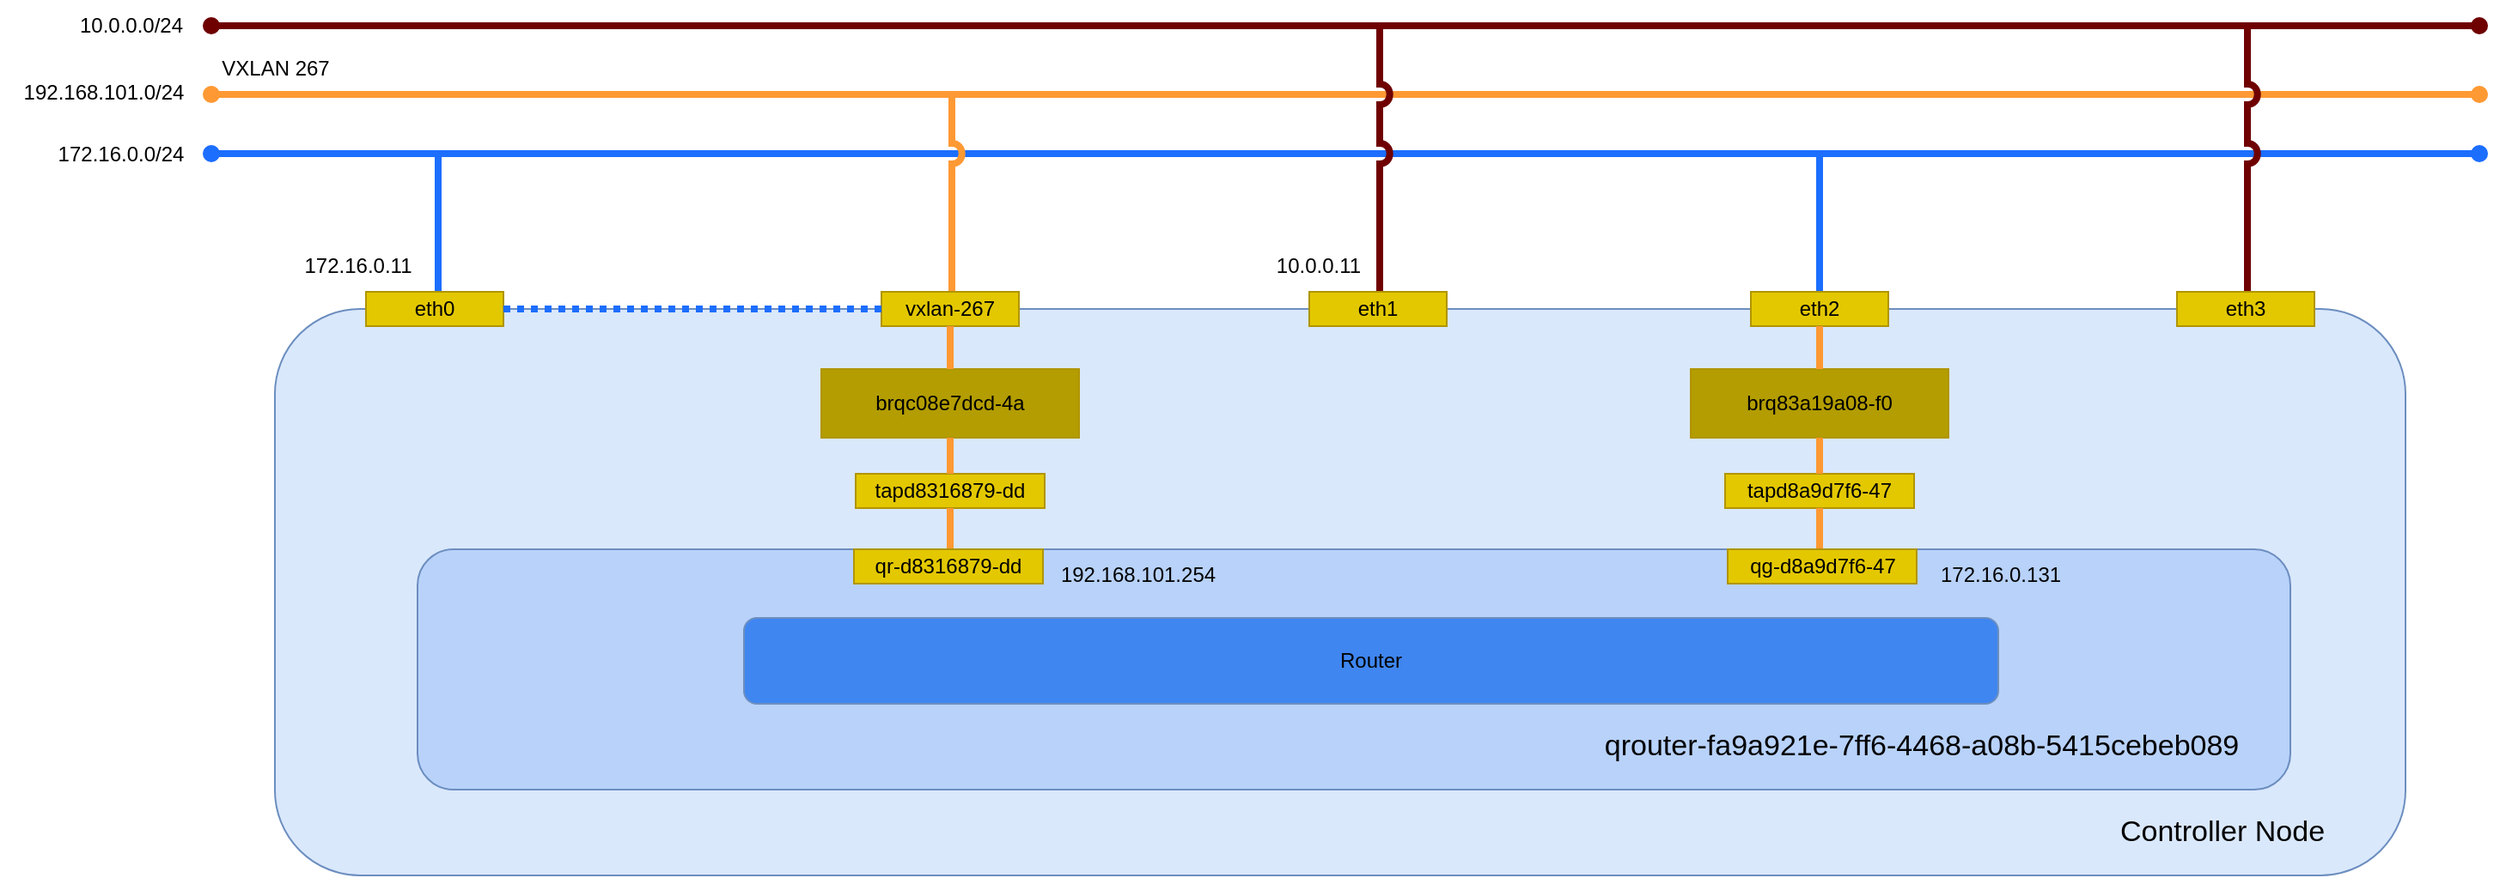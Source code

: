 <mxfile version="24.4.0" type="device">
  <diagram name="ページ1" id="6O8cq4Rfigk1k-ii5kAo">
    <mxGraphModel dx="2598" dy="735" grid="1" gridSize="10" guides="1" tooltips="1" connect="1" arrows="1" fold="1" page="1" pageScale="1" pageWidth="827" pageHeight="1169" math="0" shadow="0">
      <root>
        <mxCell id="0" />
        <object label="ネットワーク" id="1">
          <mxCell style="locked=1;" parent="0" />
        </object>
        <mxCell id="4jGIObLVKQul48obEb4T-1" value="" style="endArrow=oval;html=1;rounded=0;startArrow=oval;startFill=1;endFill=1;strokeWidth=4;fillColor=#a20025;strokeColor=#6F0000;" parent="1" edge="1">
          <mxGeometry width="50" height="50" relative="1" as="geometry">
            <mxPoint x="-704" y="25" as="sourcePoint" />
            <mxPoint x="616" y="25" as="targetPoint" />
          </mxGeometry>
        </mxCell>
        <mxCell id="4jGIObLVKQul48obEb4T-2" value="10.0.0.0/24" style="text;html=1;align=center;verticalAlign=middle;resizable=0;points=[];autosize=1;strokeColor=none;fillColor=none;" parent="1" vertex="1">
          <mxGeometry x="-791" y="10" width="80" height="30" as="geometry" />
        </mxCell>
        <mxCell id="4jGIObLVKQul48obEb4T-3" value="" style="endArrow=oval;html=1;rounded=0;startArrow=oval;startFill=1;endFill=1;strokeWidth=4;fillColor=#a20025;strokeColor=#1C6EFF;" parent="1" edge="1">
          <mxGeometry width="50" height="50" relative="1" as="geometry">
            <mxPoint x="-704" y="99.5" as="sourcePoint" />
            <mxPoint x="616" y="99.5" as="targetPoint" />
          </mxGeometry>
        </mxCell>
        <mxCell id="4jGIObLVKQul48obEb4T-4" value="172.16.0.0/24" style="text;html=1;align=center;verticalAlign=middle;resizable=0;points=[];autosize=1;strokeColor=none;fillColor=none;" parent="1" vertex="1">
          <mxGeometry x="-807" y="85" width="100" height="30" as="geometry" />
        </mxCell>
        <mxCell id="4jGIObLVKQul48obEb4T-7" value="" style="endArrow=none;html=1;rounded=0;startArrow=none;startFill=0;endFill=0;strokeWidth=4;fillColor=#a20025;strokeColor=#1C6EFF;jumpStyle=arc;" parent="1" edge="1">
          <mxGeometry width="50" height="50" relative="1" as="geometry">
            <mxPoint x="-572" y="100" as="sourcePoint" />
            <mxPoint x="-572" y="180" as="targetPoint" />
          </mxGeometry>
        </mxCell>
        <mxCell id="4jGIObLVKQul48obEb4T-8" value="" style="endArrow=none;html=1;rounded=0;startArrow=none;startFill=0;endFill=0;strokeWidth=4;fillColor=#a20025;strokeColor=#1C6EFF;jumpStyle=arc;" parent="1" edge="1">
          <mxGeometry width="50" height="50" relative="1" as="geometry">
            <mxPoint x="232" y="100" as="sourcePoint" />
            <mxPoint x="232" y="180" as="targetPoint" />
          </mxGeometry>
        </mxCell>
        <mxCell id="M0aNkdqrkt3nQFMPRbw5-3" value="" style="endArrow=oval;html=1;rounded=0;startArrow=oval;startFill=1;endFill=1;strokeWidth=4;fillColor=#a20025;strokeColor=#FF9933;" parent="1" edge="1">
          <mxGeometry width="50" height="50" relative="1" as="geometry">
            <mxPoint x="-704" y="65" as="sourcePoint" />
            <mxPoint x="616" y="65" as="targetPoint" />
          </mxGeometry>
        </mxCell>
        <mxCell id="M0aNkdqrkt3nQFMPRbw5-4" value="192.168.101.0/24" style="text;html=1;align=center;verticalAlign=middle;resizable=0;points=[];autosize=1;strokeColor=none;fillColor=none;" parent="1" vertex="1">
          <mxGeometry x="-827" y="49" width="120" height="30" as="geometry" />
        </mxCell>
        <mxCell id="M0aNkdqrkt3nQFMPRbw5-5" value="" style="endArrow=none;html=1;rounded=0;startArrow=none;startFill=0;endFill=0;strokeWidth=4;fillColor=#a20025;strokeColor=#FF9933;jumpStyle=arc;" parent="1" edge="1">
          <mxGeometry width="50" height="50" relative="1" as="geometry">
            <mxPoint x="-273" y="63" as="sourcePoint" />
            <mxPoint x="-273" y="193" as="targetPoint" />
          </mxGeometry>
        </mxCell>
        <mxCell id="M0aNkdqrkt3nQFMPRbw5-7" value="VXLAN 267" style="text;html=1;align=center;verticalAlign=middle;resizable=0;points=[];autosize=1;strokeColor=none;fillColor=none;" parent="1" vertex="1">
          <mxGeometry x="-707" y="35" width="80" height="30" as="geometry" />
        </mxCell>
        <mxCell id="4jGIObLVKQul48obEb4T-9" value="" style="endArrow=none;html=1;rounded=0;startArrow=none;startFill=0;endFill=0;strokeWidth=4;fillColor=#a20025;strokeColor=#6F0000;jumpStyle=arc;" parent="1" edge="1">
          <mxGeometry width="50" height="50" relative="1" as="geometry">
            <mxPoint x="481" y="26" as="sourcePoint" />
            <mxPoint x="481" y="180" as="targetPoint" />
          </mxGeometry>
        </mxCell>
        <mxCell id="4jGIObLVKQul48obEb4T-10" value="" style="endArrow=none;html=1;rounded=0;startArrow=none;startFill=0;endFill=0;strokeWidth=4;fillColor=#a20025;strokeColor=#6F0000;jumpStyle=arc;" parent="1" edge="1">
          <mxGeometry width="50" height="50" relative="1" as="geometry">
            <mxPoint x="-24" y="24" as="sourcePoint" />
            <mxPoint x="-24" y="180" as="targetPoint" />
          </mxGeometry>
        </mxCell>
        <object label="マシン" id="ExSx5SIZApUU_Iw7rpWn-6">
          <mxCell style="locked=1;" parent="0" />
        </object>
        <mxCell id="4jGIObLVKQul48obEb4T-24" value="" style="rounded=1;whiteSpace=wrap;html=1;fillColor=#dae8fc;strokeColor=#6c8ebf;" parent="ExSx5SIZApUU_Iw7rpWn-6" vertex="1">
          <mxGeometry x="-667" y="190" width="1240" height="330" as="geometry" />
        </mxCell>
        <mxCell id="4jGIObLVKQul48obEb4T-25" value="eth1" style="rounded=0;whiteSpace=wrap;html=1;fillColor=#e3c800;fontColor=#000000;strokeColor=#B09500;" parent="ExSx5SIZApUU_Iw7rpWn-6" vertex="1">
          <mxGeometry x="-65" y="180" width="80" height="20" as="geometry" />
        </mxCell>
        <mxCell id="4jGIObLVKQul48obEb4T-26" value="eth0" style="rounded=0;whiteSpace=wrap;html=1;fillColor=#e3c800;fontColor=#000000;strokeColor=#B09500;" parent="ExSx5SIZApUU_Iw7rpWn-6" vertex="1">
          <mxGeometry x="-614" y="180" width="80" height="20" as="geometry" />
        </mxCell>
        <mxCell id="4jGIObLVKQul48obEb4T-27" value="172.16.0.11" style="text;html=1;align=center;verticalAlign=middle;resizable=0;points=[];autosize=1;strokeColor=none;fillColor=none;" parent="ExSx5SIZApUU_Iw7rpWn-6" vertex="1">
          <mxGeometry x="-664" y="150" width="90" height="30" as="geometry" />
        </mxCell>
        <mxCell id="4jGIObLVKQul48obEb4T-28" value="vxlan-267" style="rounded=0;whiteSpace=wrap;html=1;fillColor=#e3c800;fontColor=#000000;strokeColor=#B09500;" parent="ExSx5SIZApUU_Iw7rpWn-6" vertex="1">
          <mxGeometry x="-314" y="180" width="80" height="20" as="geometry" />
        </mxCell>
        <mxCell id="4jGIObLVKQul48obEb4T-29" value="&lt;div&gt;eth3&lt;/div&gt;" style="rounded=0;whiteSpace=wrap;html=1;fillColor=#e3c800;fontColor=#000000;strokeColor=#B09500;" parent="ExSx5SIZApUU_Iw7rpWn-6" vertex="1">
          <mxGeometry x="440" y="180" width="80" height="20" as="geometry" />
        </mxCell>
        <mxCell id="4jGIObLVKQul48obEb4T-30" value="10.0.0.11" style="text;html=1;align=center;verticalAlign=middle;resizable=0;points=[];autosize=1;strokeColor=none;fillColor=none;" parent="ExSx5SIZApUU_Iw7rpWn-6" vertex="1">
          <mxGeometry x="-95" y="150" width="70" height="30" as="geometry" />
        </mxCell>
        <mxCell id="21zLahzKs5m0MUraH8DA-1" value="&lt;font style=&quot;font-size: 17px;&quot;&gt;Controller Node&lt;/font&gt;" style="text;html=1;align=center;verticalAlign=middle;resizable=0;points=[];autosize=1;strokeColor=none;fillColor=none;" parent="ExSx5SIZApUU_Iw7rpWn-6" vertex="1">
          <mxGeometry x="396" y="480" width="140" height="30" as="geometry" />
        </mxCell>
        <mxCell id="21zLahzKs5m0MUraH8DA-2" value="brqc08e7dcd-4a" style="rounded=0;whiteSpace=wrap;html=1;fillColor=#B39D00;fontColor=#000000;strokeColor=#B09500;" parent="ExSx5SIZApUU_Iw7rpWn-6" vertex="1">
          <mxGeometry x="-349" y="225" width="150" height="40" as="geometry" />
        </mxCell>
        <mxCell id="21zLahzKs5m0MUraH8DA-6" value="tapd8316879-dd" style="rounded=0;whiteSpace=wrap;html=1;fillColor=#e3c800;fontColor=#000000;strokeColor=#B09500;" parent="ExSx5SIZApUU_Iw7rpWn-6" vertex="1">
          <mxGeometry x="-329" y="286" width="110" height="20" as="geometry" />
        </mxCell>
        <mxCell id="4jGIObLVKQul48obEb4T-32" value="" style="endArrow=none;html=1;rounded=0;startArrow=none;startFill=0;endFill=0;strokeWidth=4;fillColor=#a20025;strokeColor=#FF9933;jumpStyle=arc;entryX=0.5;entryY=0;entryDx=0;entryDy=0;exitX=0.5;exitY=1;exitDx=0;exitDy=0;" parent="ExSx5SIZApUU_Iw7rpWn-6" source="4jGIObLVKQul48obEb4T-28" target="21zLahzKs5m0MUraH8DA-2" edge="1">
          <mxGeometry width="50" height="50" relative="1" as="geometry">
            <mxPoint x="-263" y="110" as="sourcePoint" />
            <mxPoint x="-263" y="190" as="targetPoint" />
          </mxGeometry>
        </mxCell>
        <mxCell id="4jGIObLVKQul48obEb4T-33" value="" style="endArrow=none;html=1;rounded=0;startArrow=none;startFill=0;endFill=0;strokeWidth=4;fillColor=#a20025;strokeColor=#FF9933;jumpStyle=arc;entryX=0.5;entryY=0;entryDx=0;entryDy=0;exitX=0.5;exitY=1;exitDx=0;exitDy=0;" parent="ExSx5SIZApUU_Iw7rpWn-6" source="21zLahzKs5m0MUraH8DA-2" target="21zLahzKs5m0MUraH8DA-6" edge="1">
          <mxGeometry width="50" height="50" relative="1" as="geometry">
            <mxPoint x="-264" y="210" as="sourcePoint" />
            <mxPoint x="-264" y="235" as="targetPoint" />
          </mxGeometry>
        </mxCell>
        <mxCell id="4jGIObLVKQul48obEb4T-34" value="" style="endArrow=none;html=1;rounded=0;startArrow=none;startFill=0;endFill=0;strokeWidth=4;fillColor=#a20025;strokeColor=#FF9933;jumpStyle=arc;exitX=0.5;exitY=1;exitDx=0;exitDy=0;" parent="ExSx5SIZApUU_Iw7rpWn-6" edge="1">
          <mxGeometry width="50" height="50" relative="1" as="geometry">
            <mxPoint x="-274" y="306" as="sourcePoint" />
            <mxPoint x="-274" y="330" as="targetPoint" />
          </mxGeometry>
        </mxCell>
        <mxCell id="M0aNkdqrkt3nQFMPRbw5-1" value="eth2" style="rounded=0;whiteSpace=wrap;html=1;fillColor=#e3c800;fontColor=#000000;strokeColor=#B09500;" parent="ExSx5SIZApUU_Iw7rpWn-6" vertex="1">
          <mxGeometry x="192" y="180" width="80" height="20" as="geometry" />
        </mxCell>
        <mxCell id="4lIEDscR55tSprHe2tTV-1" value="" style="endArrow=none;html=1;rounded=0;startArrow=none;startFill=0;endFill=0;strokeWidth=4;fillColor=#a20025;strokeColor=#1C6EFF;jumpStyle=arc;exitX=1;exitY=0.5;exitDx=0;exitDy=0;entryX=0;entryY=0.5;entryDx=0;entryDy=0;dashed=1;dashPattern=1 1;" parent="ExSx5SIZApUU_Iw7rpWn-6" source="4jGIObLVKQul48obEb4T-26" target="4jGIObLVKQul48obEb4T-28" edge="1">
          <mxGeometry width="50" height="50" relative="1" as="geometry">
            <mxPoint x="384" y="110" as="sourcePoint" />
            <mxPoint x="-160" y="180" as="targetPoint" />
          </mxGeometry>
        </mxCell>
        <mxCell id="IWEcDPWFtIaI0_PRs9Bo-3" value="brq83a19a08-f0" style="rounded=0;whiteSpace=wrap;html=1;fillColor=#B39D00;fontColor=#000000;strokeColor=#B09500;" vertex="1" parent="ExSx5SIZApUU_Iw7rpWn-6">
          <mxGeometry x="157" y="225" width="150" height="40" as="geometry" />
        </mxCell>
        <mxCell id="IWEcDPWFtIaI0_PRs9Bo-4" value="tapd8a9d7f6-47" style="rounded=0;whiteSpace=wrap;html=1;fillColor=#e3c800;fontColor=#000000;strokeColor=#B09500;" vertex="1" parent="ExSx5SIZApUU_Iw7rpWn-6">
          <mxGeometry x="177" y="286" width="110" height="20" as="geometry" />
        </mxCell>
        <mxCell id="IWEcDPWFtIaI0_PRs9Bo-5" value="" style="endArrow=none;html=1;rounded=0;startArrow=none;startFill=0;endFill=0;strokeWidth=4;fillColor=#a20025;strokeColor=#FF9933;jumpStyle=arc;exitX=0.5;exitY=1;exitDx=0;exitDy=0;entryX=0.725;entryY=0.455;entryDx=0;entryDy=0;entryPerimeter=0;" edge="1" parent="ExSx5SIZApUU_Iw7rpWn-6" source="IWEcDPWFtIaI0_PRs9Bo-4" target="4jGIObLVKQul48obEb4T-24">
          <mxGeometry width="50" height="50" relative="1" as="geometry">
            <mxPoint x="-264" y="316" as="sourcePoint" />
            <mxPoint x="-264" y="340" as="targetPoint" />
          </mxGeometry>
        </mxCell>
        <mxCell id="IWEcDPWFtIaI0_PRs9Bo-6" value="" style="endArrow=none;html=1;rounded=0;startArrow=none;startFill=0;endFill=0;strokeWidth=4;fillColor=#a20025;strokeColor=#FF9933;jumpStyle=arc;exitX=0.5;exitY=1;exitDx=0;exitDy=0;entryX=0.5;entryY=0;entryDx=0;entryDy=0;" edge="1" parent="ExSx5SIZApUU_Iw7rpWn-6" source="IWEcDPWFtIaI0_PRs9Bo-3" target="IWEcDPWFtIaI0_PRs9Bo-4">
          <mxGeometry width="50" height="50" relative="1" as="geometry">
            <mxPoint x="242" y="316" as="sourcePoint" />
            <mxPoint x="242" y="350" as="targetPoint" />
          </mxGeometry>
        </mxCell>
        <mxCell id="IWEcDPWFtIaI0_PRs9Bo-7" value="" style="endArrow=none;html=1;rounded=0;startArrow=none;startFill=0;endFill=0;strokeWidth=4;fillColor=#a20025;strokeColor=#FF9933;jumpStyle=arc;exitX=0.5;exitY=1;exitDx=0;exitDy=0;entryX=0.5;entryY=0;entryDx=0;entryDy=0;" edge="1" parent="ExSx5SIZApUU_Iw7rpWn-6" source="M0aNkdqrkt3nQFMPRbw5-1" target="IWEcDPWFtIaI0_PRs9Bo-3">
          <mxGeometry width="50" height="50" relative="1" as="geometry">
            <mxPoint x="242" y="275" as="sourcePoint" />
            <mxPoint x="242" y="296" as="targetPoint" />
          </mxGeometry>
        </mxCell>
        <object label="ルータ" id="21zLahzKs5m0MUraH8DA-9">
          <mxCell style="locked=1;" parent="0" />
        </object>
        <mxCell id="21zLahzKs5m0MUraH8DA-10" value="" style="rounded=1;whiteSpace=wrap;html=1;fillColor=#b8d2fa;strokeColor=#6c8ebf;align=center;horizontal=1;" parent="21zLahzKs5m0MUraH8DA-9" vertex="1">
          <mxGeometry x="-584" y="330" width="1090" height="140" as="geometry" />
        </mxCell>
        <mxCell id="21zLahzKs5m0MUraH8DA-11" value="&lt;font style=&quot;font-size: 17px;&quot;&gt;qrouter-fa9a921e-7ff6-4468-a08b-5415cebeb089&lt;/font&gt;" style="text;html=1;align=center;verticalAlign=middle;resizable=0;points=[];autosize=1;strokeColor=none;fillColor=none;" parent="21zLahzKs5m0MUraH8DA-9" vertex="1">
          <mxGeometry x="96" y="430" width="390" height="30" as="geometry" />
        </mxCell>
        <mxCell id="21zLahzKs5m0MUraH8DA-14" value="192.168.101.254" style="text;html=1;align=center;verticalAlign=middle;resizable=0;points=[];autosize=1;strokeColor=none;fillColor=none;" parent="21zLahzKs5m0MUraH8DA-9" vertex="1">
          <mxGeometry x="-225" y="330" width="120" height="30" as="geometry" />
        </mxCell>
        <mxCell id="21zLahzKs5m0MUraH8DA-15" value="Router" style="rounded=1;whiteSpace=wrap;html=1;fillColor=#3f86f1;strokeColor=#6c8ebf;align=center;horizontal=1;" parent="21zLahzKs5m0MUraH8DA-9" vertex="1">
          <mxGeometry x="-394" y="370" width="730" height="50" as="geometry" />
        </mxCell>
        <mxCell id="21zLahzKs5m0MUraH8DA-12" value="qr-d8316879-dd" style="rounded=0;whiteSpace=wrap;html=1;fillColor=#e3c800;fontColor=#000000;strokeColor=#B09500;" parent="21zLahzKs5m0MUraH8DA-9" vertex="1">
          <mxGeometry x="-330" y="330" width="110" height="20" as="geometry" />
        </mxCell>
        <mxCell id="IWEcDPWFtIaI0_PRs9Bo-1" value="172.16.0.131" style="text;html=1;align=center;verticalAlign=middle;resizable=0;points=[];autosize=1;strokeColor=none;fillColor=none;" vertex="1" parent="21zLahzKs5m0MUraH8DA-9">
          <mxGeometry x="286.5" y="330" width="100" height="30" as="geometry" />
        </mxCell>
        <mxCell id="IWEcDPWFtIaI0_PRs9Bo-2" value="qg-d8a9d7f6-47" style="rounded=0;whiteSpace=wrap;html=1;fillColor=#e3c800;fontColor=#000000;strokeColor=#B09500;" vertex="1" parent="21zLahzKs5m0MUraH8DA-9">
          <mxGeometry x="178.5" y="330" width="110" height="20" as="geometry" />
        </mxCell>
      </root>
    </mxGraphModel>
  </diagram>
</mxfile>
